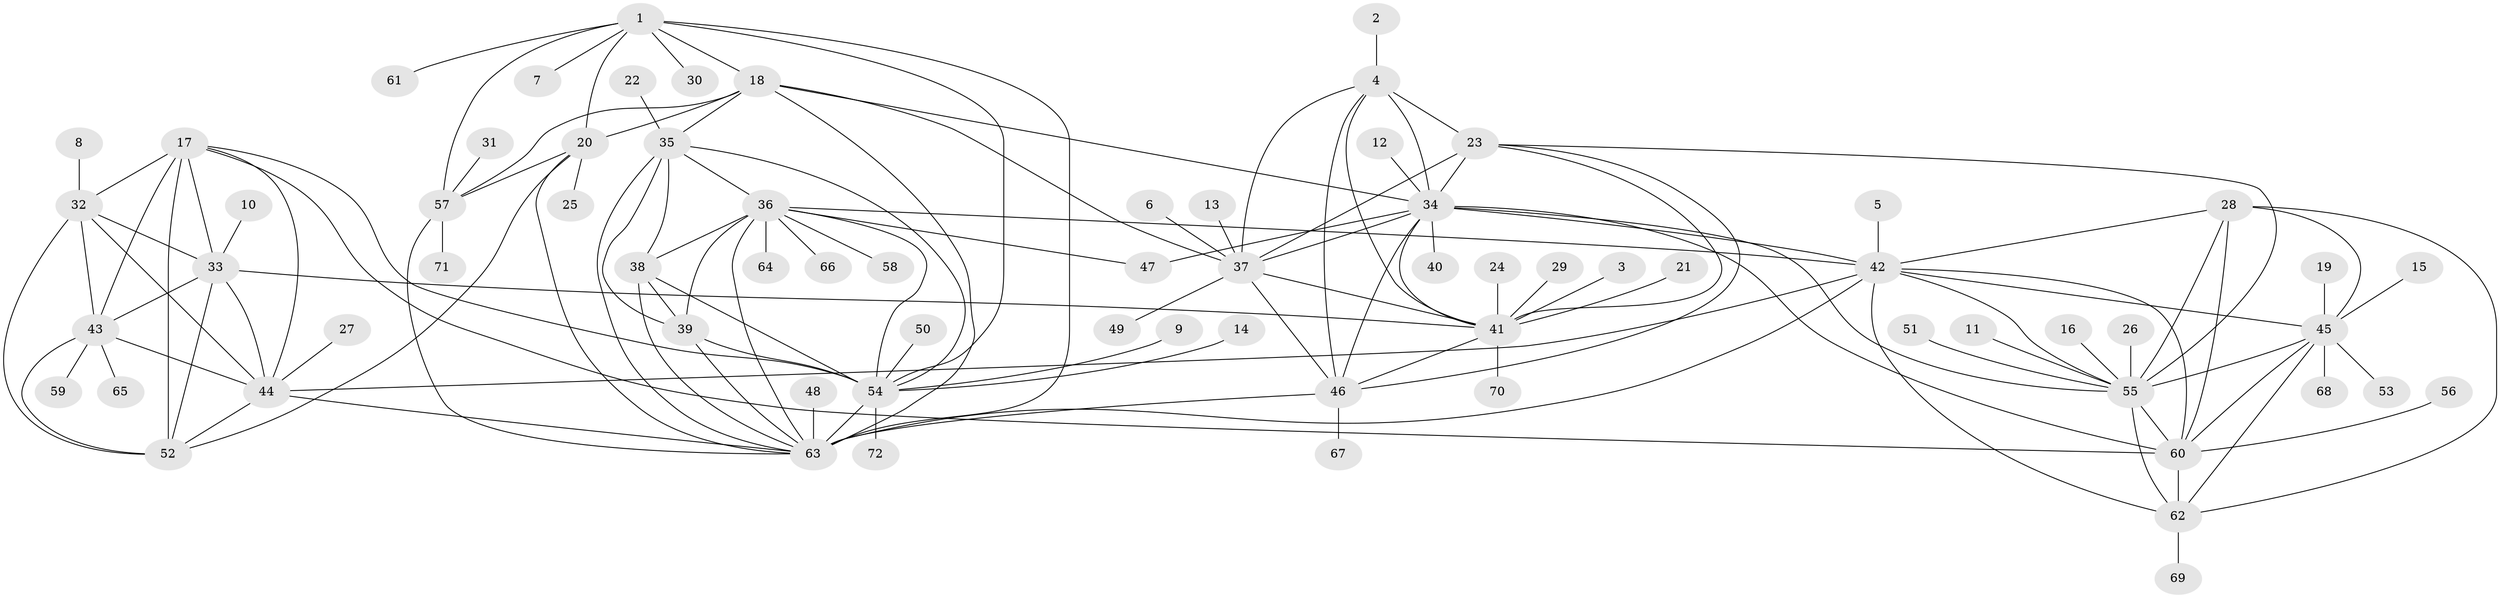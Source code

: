 // original degree distribution, {10: 0.04195804195804196, 7: 0.03496503496503497, 9: 0.04195804195804196, 11: 0.02097902097902098, 6: 0.027972027972027972, 14: 0.027972027972027972, 12: 0.02097902097902098, 8: 0.027972027972027972, 1: 0.5734265734265734, 2: 0.15384615384615385, 3: 0.027972027972027972}
// Generated by graph-tools (version 1.1) at 2025/26/03/09/25 03:26:37]
// undirected, 72 vertices, 132 edges
graph export_dot {
graph [start="1"]
  node [color=gray90,style=filled];
  1;
  2;
  3;
  4;
  5;
  6;
  7;
  8;
  9;
  10;
  11;
  12;
  13;
  14;
  15;
  16;
  17;
  18;
  19;
  20;
  21;
  22;
  23;
  24;
  25;
  26;
  27;
  28;
  29;
  30;
  31;
  32;
  33;
  34;
  35;
  36;
  37;
  38;
  39;
  40;
  41;
  42;
  43;
  44;
  45;
  46;
  47;
  48;
  49;
  50;
  51;
  52;
  53;
  54;
  55;
  56;
  57;
  58;
  59;
  60;
  61;
  62;
  63;
  64;
  65;
  66;
  67;
  68;
  69;
  70;
  71;
  72;
  1 -- 7 [weight=1.0];
  1 -- 18 [weight=3.0];
  1 -- 20 [weight=3.0];
  1 -- 30 [weight=1.0];
  1 -- 54 [weight=1.0];
  1 -- 57 [weight=3.0];
  1 -- 61 [weight=1.0];
  1 -- 63 [weight=3.0];
  2 -- 4 [weight=1.0];
  3 -- 41 [weight=1.0];
  4 -- 23 [weight=2.0];
  4 -- 34 [weight=1.0];
  4 -- 37 [weight=1.0];
  4 -- 41 [weight=1.0];
  4 -- 46 [weight=1.0];
  5 -- 42 [weight=1.0];
  6 -- 37 [weight=1.0];
  8 -- 32 [weight=1.0];
  9 -- 54 [weight=1.0];
  10 -- 33 [weight=1.0];
  11 -- 55 [weight=1.0];
  12 -- 34 [weight=1.0];
  13 -- 37 [weight=1.0];
  14 -- 54 [weight=1.0];
  15 -- 45 [weight=1.0];
  16 -- 55 [weight=1.0];
  17 -- 32 [weight=1.0];
  17 -- 33 [weight=1.0];
  17 -- 43 [weight=1.0];
  17 -- 44 [weight=1.0];
  17 -- 52 [weight=2.0];
  17 -- 54 [weight=1.0];
  17 -- 60 [weight=1.0];
  18 -- 20 [weight=1.0];
  18 -- 34 [weight=1.0];
  18 -- 35 [weight=1.0];
  18 -- 37 [weight=1.0];
  18 -- 57 [weight=1.0];
  18 -- 63 [weight=1.0];
  19 -- 45 [weight=1.0];
  20 -- 25 [weight=1.0];
  20 -- 52 [weight=1.0];
  20 -- 57 [weight=1.0];
  20 -- 63 [weight=1.0];
  21 -- 41 [weight=1.0];
  22 -- 35 [weight=1.0];
  23 -- 34 [weight=2.0];
  23 -- 37 [weight=2.0];
  23 -- 41 [weight=2.0];
  23 -- 46 [weight=2.0];
  23 -- 55 [weight=1.0];
  24 -- 41 [weight=1.0];
  26 -- 55 [weight=1.0];
  27 -- 44 [weight=1.0];
  28 -- 42 [weight=1.0];
  28 -- 45 [weight=1.0];
  28 -- 55 [weight=1.0];
  28 -- 60 [weight=1.0];
  28 -- 62 [weight=2.0];
  29 -- 41 [weight=1.0];
  31 -- 57 [weight=1.0];
  32 -- 33 [weight=1.0];
  32 -- 43 [weight=1.0];
  32 -- 44 [weight=1.0];
  32 -- 52 [weight=2.0];
  33 -- 41 [weight=1.0];
  33 -- 43 [weight=1.0];
  33 -- 44 [weight=1.0];
  33 -- 52 [weight=2.0];
  34 -- 37 [weight=1.0];
  34 -- 40 [weight=1.0];
  34 -- 41 [weight=1.0];
  34 -- 42 [weight=1.0];
  34 -- 46 [weight=1.0];
  34 -- 47 [weight=1.0];
  34 -- 55 [weight=2.0];
  34 -- 60 [weight=1.0];
  35 -- 36 [weight=1.0];
  35 -- 38 [weight=1.0];
  35 -- 39 [weight=2.0];
  35 -- 54 [weight=1.0];
  35 -- 63 [weight=1.0];
  36 -- 38 [weight=1.0];
  36 -- 39 [weight=2.0];
  36 -- 42 [weight=1.0];
  36 -- 47 [weight=1.0];
  36 -- 54 [weight=1.0];
  36 -- 58 [weight=1.0];
  36 -- 63 [weight=1.0];
  36 -- 64 [weight=1.0];
  36 -- 66 [weight=1.0];
  37 -- 41 [weight=1.0];
  37 -- 46 [weight=1.0];
  37 -- 49 [weight=1.0];
  38 -- 39 [weight=2.0];
  38 -- 54 [weight=1.0];
  38 -- 63 [weight=1.0];
  39 -- 54 [weight=2.0];
  39 -- 63 [weight=2.0];
  41 -- 46 [weight=1.0];
  41 -- 70 [weight=1.0];
  42 -- 44 [weight=1.0];
  42 -- 45 [weight=1.0];
  42 -- 55 [weight=1.0];
  42 -- 60 [weight=1.0];
  42 -- 62 [weight=2.0];
  42 -- 63 [weight=1.0];
  43 -- 44 [weight=1.0];
  43 -- 52 [weight=2.0];
  43 -- 59 [weight=1.0];
  43 -- 65 [weight=1.0];
  44 -- 52 [weight=2.0];
  44 -- 63 [weight=1.0];
  45 -- 53 [weight=1.0];
  45 -- 55 [weight=1.0];
  45 -- 60 [weight=1.0];
  45 -- 62 [weight=2.0];
  45 -- 68 [weight=1.0];
  46 -- 63 [weight=2.0];
  46 -- 67 [weight=1.0];
  48 -- 63 [weight=1.0];
  50 -- 54 [weight=1.0];
  51 -- 55 [weight=1.0];
  54 -- 63 [weight=1.0];
  54 -- 72 [weight=1.0];
  55 -- 60 [weight=1.0];
  55 -- 62 [weight=2.0];
  56 -- 60 [weight=1.0];
  57 -- 63 [weight=1.0];
  57 -- 71 [weight=1.0];
  60 -- 62 [weight=2.0];
  62 -- 69 [weight=1.0];
}
